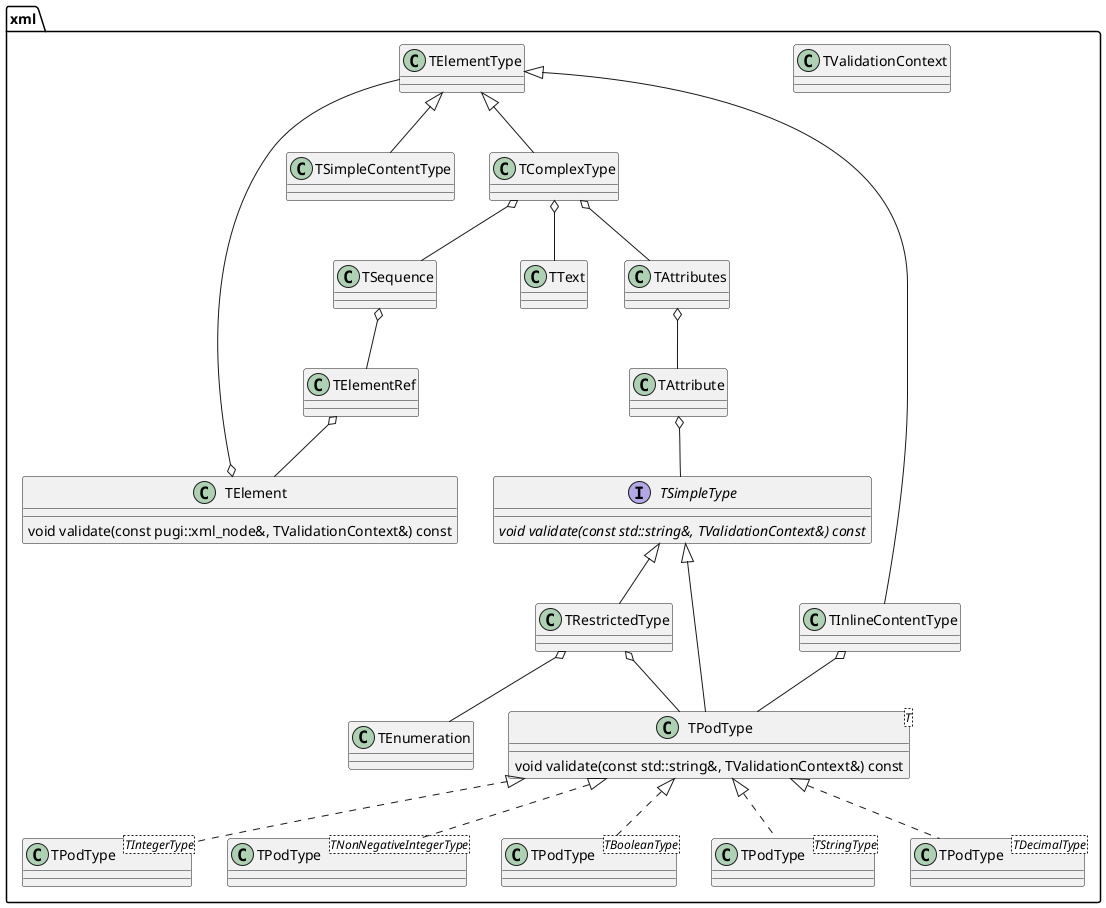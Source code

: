 @startuml Schema Validator

namespace xml {

class TValidationContext


interface TSimpleType {
  {abstract} void validate(const std::string&, TValidationContext&) const
}


class TPodType<T> {
  void validate(const std::string&, TValidationContext&) const
}

class "TPodType<TIntegerType>" as ATIntegerType
class "TPodType<TNonNegativeIntegerType>" as ATNonNegativeIntegerType
class "TPodType<TBooleanType>" as ATBooleanType
class "TPodType<TStringType>" as ATStringType
class "TPodType<TDecimalType>" as ATDecimalType

TSimpleType <|-- TPodType
TPodType <|.. ATIntegerType
TPodType <|.. ATNonNegativeIntegerType
TPodType <|.. ATBooleanType
TPodType <|.. ATStringType
TPodType <|.. ATDecimalType

class TElementType
class TComplexType
class TSimpleContentType
class TInlineContentType

TElementType <|-- TComplexType
TElementType <|-- TSimpleContentType
TElementType <|-- TInlineContentType

class TAttribute
class TSequence
class TText
class TAttributes

TComplexType o-- TSequence
TComplexType o-- TAttributes
TComplexType o-- TText

TInlineContentType o-- TPodType

TAttribute o-- TSimpleType
TAttributes o-- TAttribute

class TElement {
  void validate(const pugi::xml_node&, TValidationContext&) const
}

TElement o-- TElementType

class TElementRef

TElementRef o-- TElement

TSequence o-- TElementRef

class TRestrictedType

TRestrictedType o-- TPodType
TSimpleType <|-- TRestrictedType

class TEnumeration

TRestrictedType o-- TEnumeration

}

@enduml
